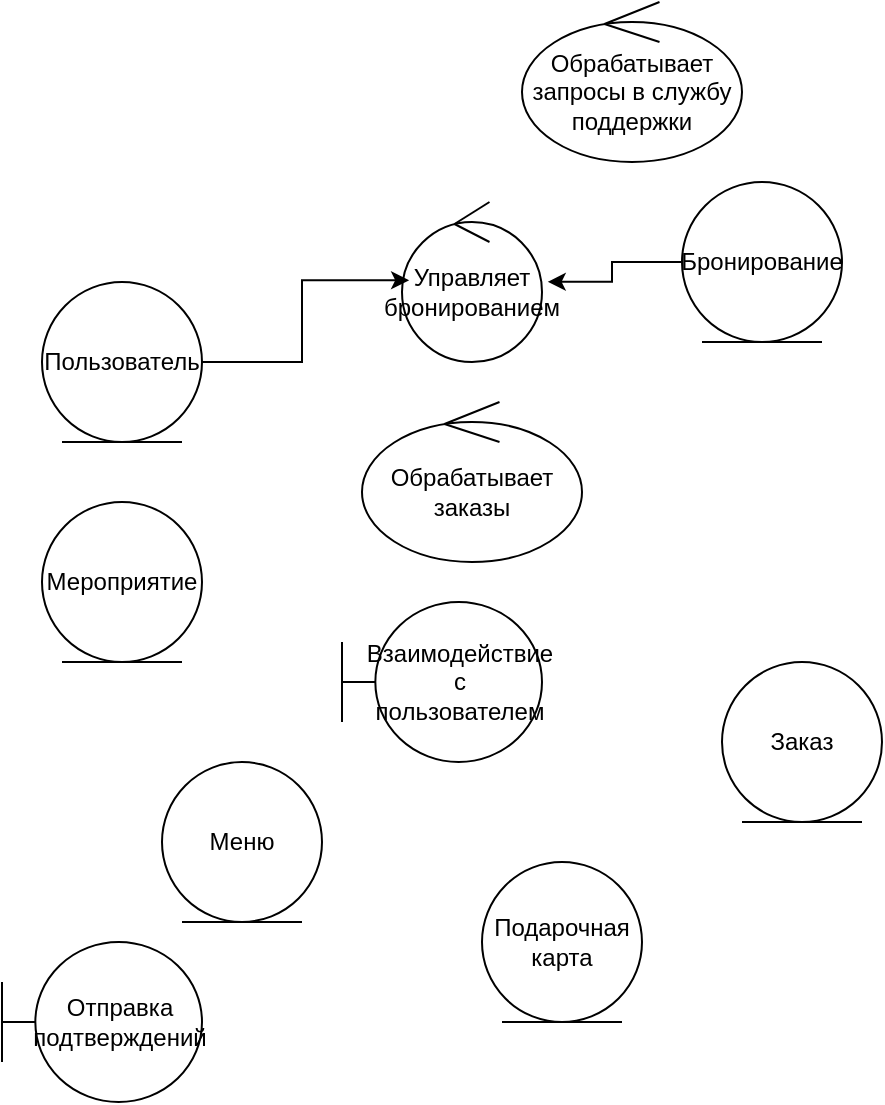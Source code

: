 <mxfile version="26.1.0">
  <diagram name="Страница — 1" id="zsDnniPJbcQgPiBrN4qN">
    <mxGraphModel dx="788" dy="740" grid="1" gridSize="10" guides="1" tooltips="1" connect="1" arrows="1" fold="1" page="1" pageScale="1" pageWidth="827" pageHeight="1169" math="0" shadow="0">
      <root>
        <mxCell id="0" />
        <mxCell id="1" parent="0" />
        <mxCell id="2Mri3YZFGpVahvEp1Xdc-2" value="Пользователь" style="ellipse;shape=umlEntity;whiteSpace=wrap;html=1;" vertex="1" parent="1">
          <mxGeometry x="280" y="420" width="80" height="80" as="geometry" />
        </mxCell>
        <mxCell id="2Mri3YZFGpVahvEp1Xdc-3" value="Мероприятие" style="ellipse;shape=umlEntity;whiteSpace=wrap;html=1;" vertex="1" parent="1">
          <mxGeometry x="280" y="530" width="80" height="80" as="geometry" />
        </mxCell>
        <mxCell id="2Mri3YZFGpVahvEp1Xdc-4" value="Бронирование" style="ellipse;shape=umlEntity;whiteSpace=wrap;html=1;" vertex="1" parent="1">
          <mxGeometry x="600" y="370" width="80" height="80" as="geometry" />
        </mxCell>
        <mxCell id="2Mri3YZFGpVahvEp1Xdc-5" value="Меню" style="ellipse;shape=umlEntity;whiteSpace=wrap;html=1;" vertex="1" parent="1">
          <mxGeometry x="340" y="660" width="80" height="80" as="geometry" />
        </mxCell>
        <mxCell id="2Mri3YZFGpVahvEp1Xdc-6" value="Подарочная карта" style="ellipse;shape=umlEntity;whiteSpace=wrap;html=1;" vertex="1" parent="1">
          <mxGeometry x="500" y="710" width="80" height="80" as="geometry" />
        </mxCell>
        <mxCell id="2Mri3YZFGpVahvEp1Xdc-7" value="Заказ" style="ellipse;shape=umlEntity;whiteSpace=wrap;html=1;" vertex="1" parent="1">
          <mxGeometry x="620" y="610" width="80" height="80" as="geometry" />
        </mxCell>
        <mxCell id="2Mri3YZFGpVahvEp1Xdc-9" value="Обрабатывает заказы" style="ellipse;shape=umlControl;whiteSpace=wrap;html=1;" vertex="1" parent="1">
          <mxGeometry x="440" y="480" width="110" height="80" as="geometry" />
        </mxCell>
        <mxCell id="2Mri3YZFGpVahvEp1Xdc-10" value="Обрабатывает запросы в службу поддержки" style="ellipse;shape=umlControl;whiteSpace=wrap;html=1;" vertex="1" parent="1">
          <mxGeometry x="520" y="280" width="110" height="80" as="geometry" />
        </mxCell>
        <mxCell id="2Mri3YZFGpVahvEp1Xdc-11" value="Взаимодействие с пользователем" style="shape=umlBoundary;whiteSpace=wrap;html=1;" vertex="1" parent="1">
          <mxGeometry x="430" y="580" width="100" height="80" as="geometry" />
        </mxCell>
        <mxCell id="2Mri3YZFGpVahvEp1Xdc-12" value="Отправка подтверждений" style="shape=umlBoundary;whiteSpace=wrap;html=1;" vertex="1" parent="1">
          <mxGeometry x="260" y="750" width="100" height="80" as="geometry" />
        </mxCell>
        <mxCell id="2Mri3YZFGpVahvEp1Xdc-13" value="Управляет бронированием" style="ellipse;shape=umlControl;whiteSpace=wrap;html=1;" vertex="1" parent="1">
          <mxGeometry x="460" y="380" width="70" height="80" as="geometry" />
        </mxCell>
        <mxCell id="2Mri3YZFGpVahvEp1Xdc-14" style="edgeStyle=orthogonalEdgeStyle;rounded=0;orthogonalLoop=1;jettySize=auto;html=1;exitX=1;exitY=0.5;exitDx=0;exitDy=0;entryX=0.051;entryY=0.489;entryDx=0;entryDy=0;entryPerimeter=0;" edge="1" parent="1" source="2Mri3YZFGpVahvEp1Xdc-2" target="2Mri3YZFGpVahvEp1Xdc-13">
          <mxGeometry relative="1" as="geometry" />
        </mxCell>
        <mxCell id="2Mri3YZFGpVahvEp1Xdc-15" style="edgeStyle=orthogonalEdgeStyle;rounded=0;orthogonalLoop=1;jettySize=auto;html=1;entryX=1.041;entryY=0.499;entryDx=0;entryDy=0;entryPerimeter=0;" edge="1" parent="1" source="2Mri3YZFGpVahvEp1Xdc-4" target="2Mri3YZFGpVahvEp1Xdc-13">
          <mxGeometry relative="1" as="geometry" />
        </mxCell>
      </root>
    </mxGraphModel>
  </diagram>
</mxfile>
